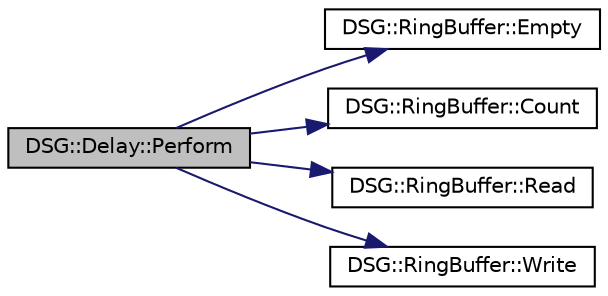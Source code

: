 digraph "DSG::Delay::Perform"
{
  edge [fontname="Helvetica",fontsize="10",labelfontname="Helvetica",labelfontsize="10"];
  node [fontname="Helvetica",fontsize="10",shape=record];
  rankdir="LR";
  Node1 [label="DSG::Delay::Perform",height=0.2,width=0.4,color="black", fillcolor="grey75", style="filled", fontcolor="black"];
  Node1 -> Node2 [color="midnightblue",fontsize="10",style="solid",fontname="Helvetica"];
  Node2 [label="DSG::RingBuffer::Empty",height=0.2,width=0.4,color="black", fillcolor="white", style="filled",URL="$class_d_s_g_1_1_ring_buffer.html#ac1346f5842d08b988a5297abe4089b96"];
  Node1 -> Node3 [color="midnightblue",fontsize="10",style="solid",fontname="Helvetica"];
  Node3 [label="DSG::RingBuffer::Count",height=0.2,width=0.4,color="black", fillcolor="white", style="filled",URL="$class_d_s_g_1_1_ring_buffer.html#a9bd79b0a6dff618b205e396c101ee070"];
  Node1 -> Node4 [color="midnightblue",fontsize="10",style="solid",fontname="Helvetica"];
  Node4 [label="DSG::RingBuffer::Read",height=0.2,width=0.4,color="black", fillcolor="white", style="filled",URL="$class_d_s_g_1_1_ring_buffer.html#a6b2848a64f15c7b0c320779582fa0fbe"];
  Node1 -> Node5 [color="midnightblue",fontsize="10",style="solid",fontname="Helvetica"];
  Node5 [label="DSG::RingBuffer::Write",height=0.2,width=0.4,color="black", fillcolor="white", style="filled",URL="$class_d_s_g_1_1_ring_buffer.html#aa5dd2caa0a270173251faee40a43d692"];
}
